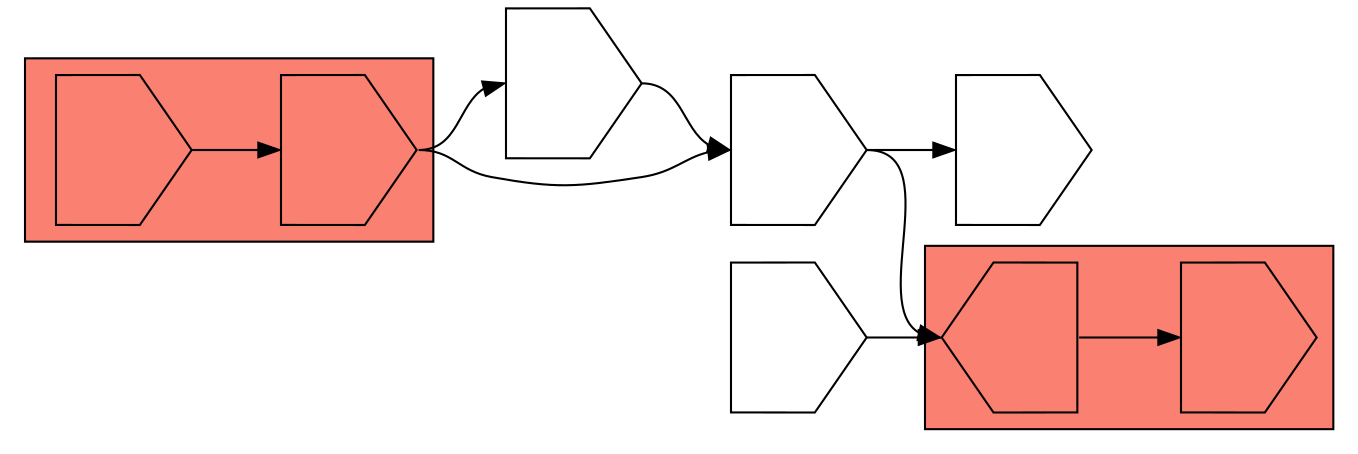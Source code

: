 digraph asm {
	rotate=90;
	edge [headport=n,tailport=s];
subgraph cluster_C9779_3236 {
	9779 [label="",height=1,width=1,shape=invhouse];
	3236 [label="",height=1,width=1,shape=invhouse];
	style=filled;
	fillcolor=salmon;
}
subgraph cluster_C21339_2973 {
	21339 [label="",height=1,width=1,shape=house];
	2973 [label="",height=1,width=1,shape=invhouse];
	style=filled;
	fillcolor=salmon;
}
	195 [label="",height=1,width=1,shape=invhouse];
	5064 [label="",height=1,width=1,shape=invhouse];
	2483 [label="",height=1,width=1,shape=invhouse];
	15048 [label="",height=1,width=1,shape=invhouse];
	9779 -> 3236
	3236 -> 195
	3236 -> 15048
	195 -> 5064
	195 -> 21339
	21339 -> 2973
	2483 -> 21339
	15048 -> 195
}